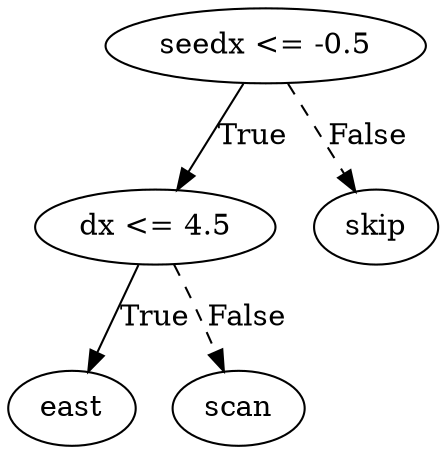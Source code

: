 digraph {
0 [label="seedx <= -0.5"];
1 [label="dx <= 4.5"];
2 [label="east"];
1 -> 2 [label="True"];
3 [label="scan"];
1 -> 3 [style="dashed", label="False"];
0 -> 1 [label="True"];
4 [label="skip"];
0 -> 4 [style="dashed", label="False"];

}